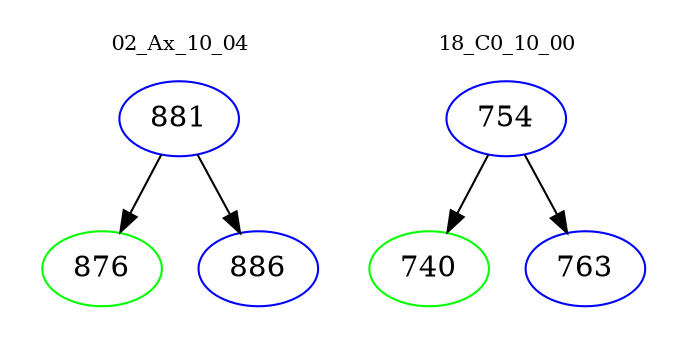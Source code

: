 digraph{
subgraph cluster_0 {
color = white
label = "02_Ax_10_04";
fontsize=10;
T0_881 [label="881", color="blue"]
T0_881 -> T0_876 [color="black"]
T0_876 [label="876", color="green"]
T0_881 -> T0_886 [color="black"]
T0_886 [label="886", color="blue"]
}
subgraph cluster_1 {
color = white
label = "18_C0_10_00";
fontsize=10;
T1_754 [label="754", color="blue"]
T1_754 -> T1_740 [color="black"]
T1_740 [label="740", color="green"]
T1_754 -> T1_763 [color="black"]
T1_763 [label="763", color="blue"]
}
}
